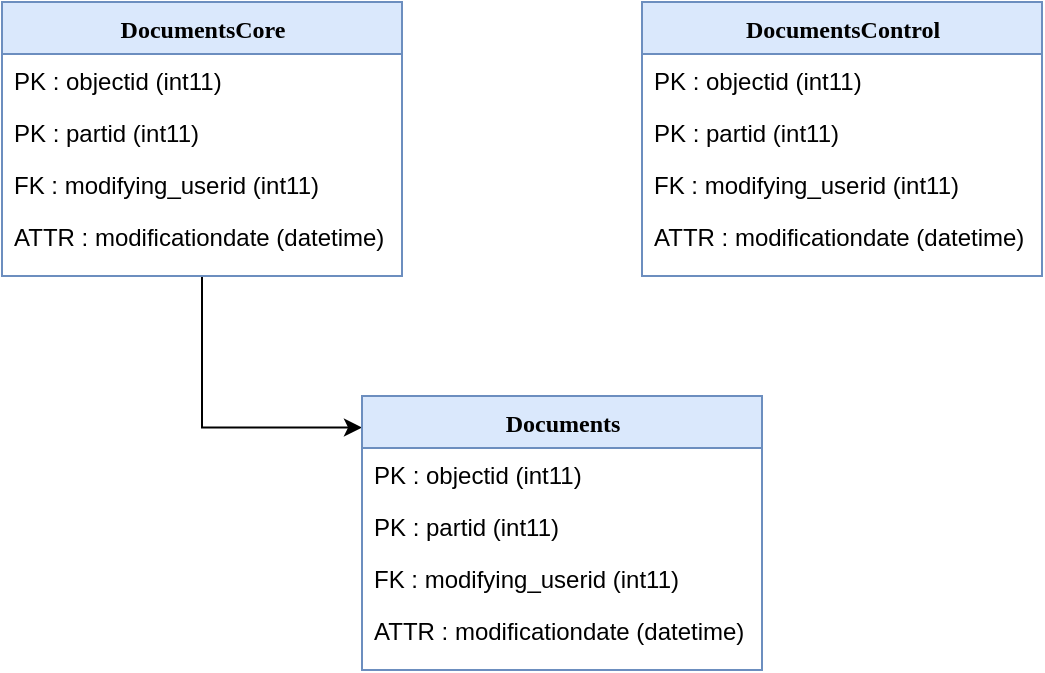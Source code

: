 <mxfile version="14.1.2" type="github">
  <diagram name="Page-1" id="9f46799a-70d6-7492-0946-bef42562c5a5">
    <mxGraphModel dx="1038" dy="528" grid="1" gridSize="10" guides="1" tooltips="1" connect="1" arrows="1" fold="1" page="1" pageScale="1" pageWidth="1100" pageHeight="850" background="#ffffff" math="0" shadow="0">
      <root>
        <mxCell id="0" />
        <mxCell id="1" parent="0" />
        <mxCell id="F4VC9A7HwgOK32g_7Mc0-13" style="edgeStyle=orthogonalEdgeStyle;rounded=0;orthogonalLoop=1;jettySize=auto;html=1;entryX=0;entryY=0.115;entryDx=0;entryDy=0;entryPerimeter=0;" edge="1" parent="1" source="78961159f06e98e8-17" target="F4VC9A7HwgOK32g_7Mc0-8">
          <mxGeometry relative="1" as="geometry" />
        </mxCell>
        <mxCell id="78961159f06e98e8-17" value="DocumentsCore" style="swimlane;html=1;fontStyle=1;align=center;verticalAlign=top;childLayout=stackLayout;horizontal=1;startSize=26;horizontalStack=0;resizeParent=1;resizeLast=0;collapsible=1;marginBottom=0;swimlaneFillColor=#ffffff;rounded=0;shadow=0;comic=0;labelBackgroundColor=none;strokeWidth=1;fillColor=#dae8fc;fontFamily=Verdana;fontSize=12;strokeColor=#6c8ebf;" parent="1" vertex="1">
          <mxGeometry x="90" y="83" width="200" height="137" as="geometry" />
        </mxCell>
        <mxCell id="78961159f06e98e8-21" value="PK : objectid (int11)" style="text;html=1;strokeColor=none;fillColor=none;align=left;verticalAlign=top;spacingLeft=4;spacingRight=4;whiteSpace=wrap;overflow=hidden;rotatable=0;points=[[0,0.5],[1,0.5]];portConstraint=eastwest;" parent="78961159f06e98e8-17" vertex="1">
          <mxGeometry y="26" width="200" height="26" as="geometry" />
        </mxCell>
        <mxCell id="78961159f06e98e8-23" value="PK : partid (int11)" style="text;html=1;strokeColor=none;fillColor=none;align=left;verticalAlign=top;spacingLeft=4;spacingRight=4;whiteSpace=wrap;overflow=hidden;rotatable=0;points=[[0,0.5],[1,0.5]];portConstraint=eastwest;" parent="78961159f06e98e8-17" vertex="1">
          <mxGeometry y="52" width="200" height="26" as="geometry" />
        </mxCell>
        <mxCell id="78961159f06e98e8-25" value="FK : modifying_userid (int11)" style="text;html=1;strokeColor=none;fillColor=none;align=left;verticalAlign=top;spacingLeft=4;spacingRight=4;whiteSpace=wrap;overflow=hidden;rotatable=0;points=[[0,0.5],[1,0.5]];portConstraint=eastwest;" parent="78961159f06e98e8-17" vertex="1">
          <mxGeometry y="78" width="200" height="26" as="geometry" />
        </mxCell>
        <mxCell id="78961159f06e98e8-26" value="ATTR : modificationdate (datetime)" style="text;html=1;strokeColor=none;fillColor=none;align=left;verticalAlign=top;spacingLeft=4;spacingRight=4;whiteSpace=wrap;overflow=hidden;rotatable=0;points=[[0,0.5],[1,0.5]];portConstraint=eastwest;" parent="78961159f06e98e8-17" vertex="1">
          <mxGeometry y="104" width="200" height="26" as="geometry" />
        </mxCell>
        <mxCell id="F4VC9A7HwgOK32g_7Mc0-3" value="DocumentsControl" style="swimlane;html=1;fontStyle=1;align=center;verticalAlign=top;childLayout=stackLayout;horizontal=1;startSize=26;horizontalStack=0;resizeParent=1;resizeLast=0;collapsible=1;marginBottom=0;swimlaneFillColor=#ffffff;rounded=0;shadow=0;comic=0;labelBackgroundColor=none;strokeWidth=1;fillColor=#dae8fc;fontFamily=Verdana;fontSize=12;strokeColor=#6c8ebf;" vertex="1" parent="1">
          <mxGeometry x="410" y="83" width="200" height="137" as="geometry" />
        </mxCell>
        <mxCell id="F4VC9A7HwgOK32g_7Mc0-4" value="PK : objectid (int11)" style="text;html=1;strokeColor=none;fillColor=none;align=left;verticalAlign=top;spacingLeft=4;spacingRight=4;whiteSpace=wrap;overflow=hidden;rotatable=0;points=[[0,0.5],[1,0.5]];portConstraint=eastwest;" vertex="1" parent="F4VC9A7HwgOK32g_7Mc0-3">
          <mxGeometry y="26" width="200" height="26" as="geometry" />
        </mxCell>
        <mxCell id="F4VC9A7HwgOK32g_7Mc0-5" value="PK : partid (int11)" style="text;html=1;strokeColor=none;fillColor=none;align=left;verticalAlign=top;spacingLeft=4;spacingRight=4;whiteSpace=wrap;overflow=hidden;rotatable=0;points=[[0,0.5],[1,0.5]];portConstraint=eastwest;" vertex="1" parent="F4VC9A7HwgOK32g_7Mc0-3">
          <mxGeometry y="52" width="200" height="26" as="geometry" />
        </mxCell>
        <mxCell id="F4VC9A7HwgOK32g_7Mc0-6" value="FK : modifying_userid (int11)" style="text;html=1;strokeColor=none;fillColor=none;align=left;verticalAlign=top;spacingLeft=4;spacingRight=4;whiteSpace=wrap;overflow=hidden;rotatable=0;points=[[0,0.5],[1,0.5]];portConstraint=eastwest;" vertex="1" parent="F4VC9A7HwgOK32g_7Mc0-3">
          <mxGeometry y="78" width="200" height="26" as="geometry" />
        </mxCell>
        <mxCell id="F4VC9A7HwgOK32g_7Mc0-7" value="ATTR : modificationdate (datetime)" style="text;html=1;strokeColor=none;fillColor=none;align=left;verticalAlign=top;spacingLeft=4;spacingRight=4;whiteSpace=wrap;overflow=hidden;rotatable=0;points=[[0,0.5],[1,0.5]];portConstraint=eastwest;" vertex="1" parent="F4VC9A7HwgOK32g_7Mc0-3">
          <mxGeometry y="104" width="200" height="26" as="geometry" />
        </mxCell>
        <mxCell id="F4VC9A7HwgOK32g_7Mc0-8" value="Documents" style="swimlane;html=1;fontStyle=1;align=center;verticalAlign=top;childLayout=stackLayout;horizontal=1;startSize=26;horizontalStack=0;resizeParent=1;resizeLast=0;collapsible=1;marginBottom=0;swimlaneFillColor=#ffffff;rounded=0;shadow=0;comic=0;labelBackgroundColor=none;strokeWidth=1;fillColor=#dae8fc;fontFamily=Verdana;fontSize=12;strokeColor=#6c8ebf;" vertex="1" parent="1">
          <mxGeometry x="270" y="280" width="200" height="137" as="geometry" />
        </mxCell>
        <mxCell id="F4VC9A7HwgOK32g_7Mc0-9" value="PK : objectid (int11)" style="text;html=1;strokeColor=none;fillColor=none;align=left;verticalAlign=top;spacingLeft=4;spacingRight=4;whiteSpace=wrap;overflow=hidden;rotatable=0;points=[[0,0.5],[1,0.5]];portConstraint=eastwest;" vertex="1" parent="F4VC9A7HwgOK32g_7Mc0-8">
          <mxGeometry y="26" width="200" height="26" as="geometry" />
        </mxCell>
        <mxCell id="F4VC9A7HwgOK32g_7Mc0-10" value="PK : partid (int11)" style="text;html=1;strokeColor=none;fillColor=none;align=left;verticalAlign=top;spacingLeft=4;spacingRight=4;whiteSpace=wrap;overflow=hidden;rotatable=0;points=[[0,0.5],[1,0.5]];portConstraint=eastwest;" vertex="1" parent="F4VC9A7HwgOK32g_7Mc0-8">
          <mxGeometry y="52" width="200" height="26" as="geometry" />
        </mxCell>
        <mxCell id="F4VC9A7HwgOK32g_7Mc0-11" value="FK : modifying_userid (int11)" style="text;html=1;strokeColor=none;fillColor=none;align=left;verticalAlign=top;spacingLeft=4;spacingRight=4;whiteSpace=wrap;overflow=hidden;rotatable=0;points=[[0,0.5],[1,0.5]];portConstraint=eastwest;" vertex="1" parent="F4VC9A7HwgOK32g_7Mc0-8">
          <mxGeometry y="78" width="200" height="26" as="geometry" />
        </mxCell>
        <mxCell id="F4VC9A7HwgOK32g_7Mc0-12" value="ATTR : modificationdate (datetime)" style="text;html=1;strokeColor=none;fillColor=none;align=left;verticalAlign=top;spacingLeft=4;spacingRight=4;whiteSpace=wrap;overflow=hidden;rotatable=0;points=[[0,0.5],[1,0.5]];portConstraint=eastwest;" vertex="1" parent="F4VC9A7HwgOK32g_7Mc0-8">
          <mxGeometry y="104" width="200" height="26" as="geometry" />
        </mxCell>
      </root>
    </mxGraphModel>
  </diagram>
</mxfile>
